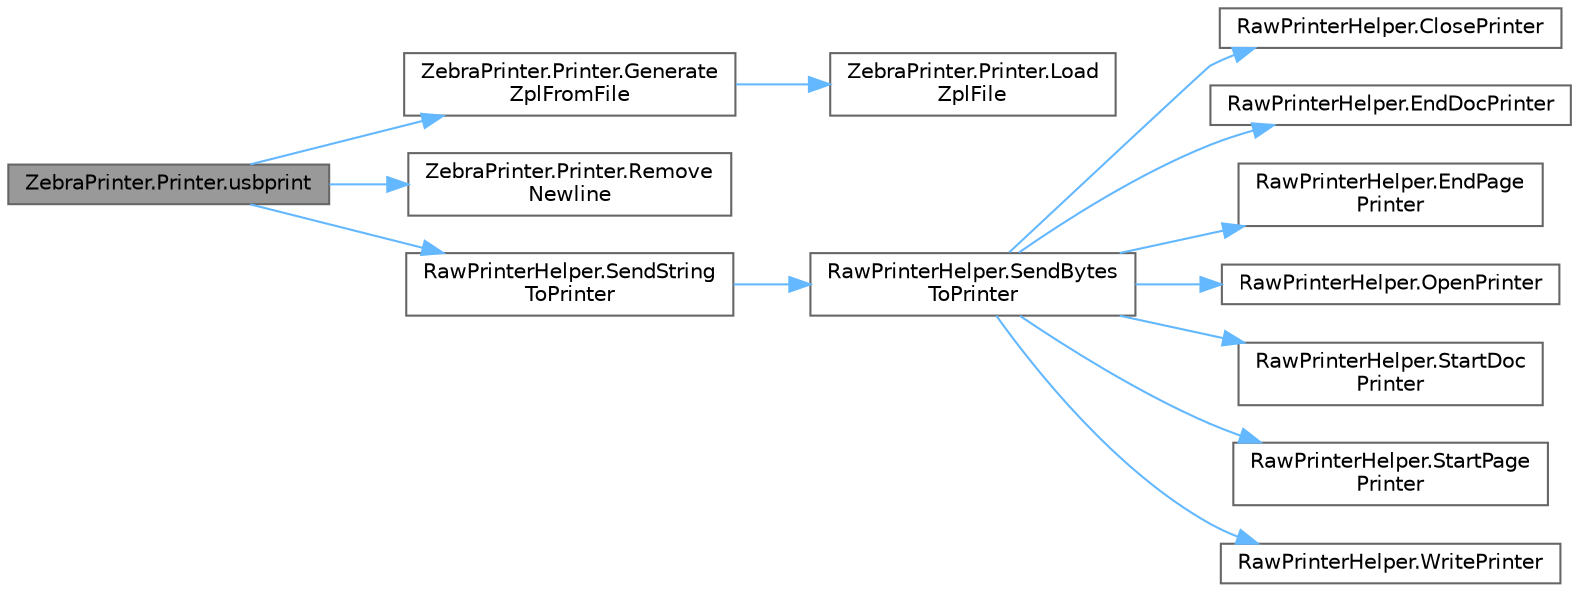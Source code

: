 digraph "ZebraPrinter.Printer.usbprint"
{
 // LATEX_PDF_SIZE
  bgcolor="transparent";
  edge [fontname=Helvetica,fontsize=10,labelfontname=Helvetica,labelfontsize=10];
  node [fontname=Helvetica,fontsize=10,shape=box,height=0.2,width=0.4];
  rankdir="LR";
  Node1 [id="Node000001",label="ZebraPrinter.Printer.usbprint",height=0.2,width=0.4,color="gray40", fillcolor="grey60", style="filled", fontcolor="black",tooltip=" "];
  Node1 -> Node2 [id="edge1_Node000001_Node000002",color="steelblue1",style="solid",tooltip=" "];
  Node2 [id="Node000002",label="ZebraPrinter.Printer.Generate\lZplFromFile",height=0.2,width=0.4,color="grey40", fillcolor="white", style="filled",URL="$class_zebra_printer_1_1_printer.html#a638f6cfad62a5ca929b05cdfad8976ca",tooltip=" "];
  Node2 -> Node3 [id="edge2_Node000002_Node000003",color="steelblue1",style="solid",tooltip=" "];
  Node3 [id="Node000003",label="ZebraPrinter.Printer.Load\lZplFile",height=0.2,width=0.4,color="grey40", fillcolor="white", style="filled",URL="$class_zebra_printer_1_1_printer.html#ac6ed42e75ea92e7a5a6aa51de1d1cefd",tooltip=" "];
  Node1 -> Node4 [id="edge3_Node000001_Node000004",color="steelblue1",style="solid",tooltip=" "];
  Node4 [id="Node000004",label="ZebraPrinter.Printer.Remove\lNewline",height=0.2,width=0.4,color="grey40", fillcolor="white", style="filled",URL="$class_zebra_printer_1_1_printer.html#a03a2655f76de68f24eec7838f0f50447",tooltip=" "];
  Node1 -> Node5 [id="edge4_Node000001_Node000005",color="steelblue1",style="solid",tooltip=" "];
  Node5 [id="Node000005",label="RawPrinterHelper.SendString\lToPrinter",height=0.2,width=0.4,color="grey40", fillcolor="white", style="filled",URL="$class_raw_printer_helper.html#a5bceaa1d0d98508deed3ea36a8186774",tooltip=" "];
  Node5 -> Node6 [id="edge5_Node000005_Node000006",color="steelblue1",style="solid",tooltip=" "];
  Node6 [id="Node000006",label="RawPrinterHelper.SendBytes\lToPrinter",height=0.2,width=0.4,color="grey40", fillcolor="white", style="filled",URL="$class_raw_printer_helper.html#a98666cf8dae1c9569de55cd041d49c01",tooltip=" "];
  Node6 -> Node7 [id="edge6_Node000006_Node000007",color="steelblue1",style="solid",tooltip=" "];
  Node7 [id="Node000007",label="RawPrinterHelper.ClosePrinter",height=0.2,width=0.4,color="grey40", fillcolor="white", style="filled",URL="$class_raw_printer_helper.html#a842a1c48b86ce2cf2940f9547d57ce99",tooltip=" "];
  Node6 -> Node8 [id="edge7_Node000006_Node000008",color="steelblue1",style="solid",tooltip=" "];
  Node8 [id="Node000008",label="RawPrinterHelper.EndDocPrinter",height=0.2,width=0.4,color="grey40", fillcolor="white", style="filled",URL="$class_raw_printer_helper.html#a9d2b015f38827ab3a6b39c47fe9e5e5c",tooltip=" "];
  Node6 -> Node9 [id="edge8_Node000006_Node000009",color="steelblue1",style="solid",tooltip=" "];
  Node9 [id="Node000009",label="RawPrinterHelper.EndPage\lPrinter",height=0.2,width=0.4,color="grey40", fillcolor="white", style="filled",URL="$class_raw_printer_helper.html#abc4313576f747907597a7b757cc6266c",tooltip=" "];
  Node6 -> Node10 [id="edge9_Node000006_Node000010",color="steelblue1",style="solid",tooltip=" "];
  Node10 [id="Node000010",label="RawPrinterHelper.OpenPrinter",height=0.2,width=0.4,color="grey40", fillcolor="white", style="filled",URL="$class_raw_printer_helper.html#a67053ee03ebd45e5211dbb5f1de99754",tooltip=" "];
  Node6 -> Node11 [id="edge10_Node000006_Node000011",color="steelblue1",style="solid",tooltip=" "];
  Node11 [id="Node000011",label="RawPrinterHelper.StartDoc\lPrinter",height=0.2,width=0.4,color="grey40", fillcolor="white", style="filled",URL="$class_raw_printer_helper.html#ad7ef5eaa3952603a6f3f35d3d11a4736",tooltip=" "];
  Node6 -> Node12 [id="edge11_Node000006_Node000012",color="steelblue1",style="solid",tooltip=" "];
  Node12 [id="Node000012",label="RawPrinterHelper.StartPage\lPrinter",height=0.2,width=0.4,color="grey40", fillcolor="white", style="filled",URL="$class_raw_printer_helper.html#a4bf996f77191ae89e8158b64696626fc",tooltip=" "];
  Node6 -> Node13 [id="edge12_Node000006_Node000013",color="steelblue1",style="solid",tooltip=" "];
  Node13 [id="Node000013",label="RawPrinterHelper.WritePrinter",height=0.2,width=0.4,color="grey40", fillcolor="white", style="filled",URL="$class_raw_printer_helper.html#abdce1f7dd94bea0263fab61fbc95ad5e",tooltip=" "];
}
